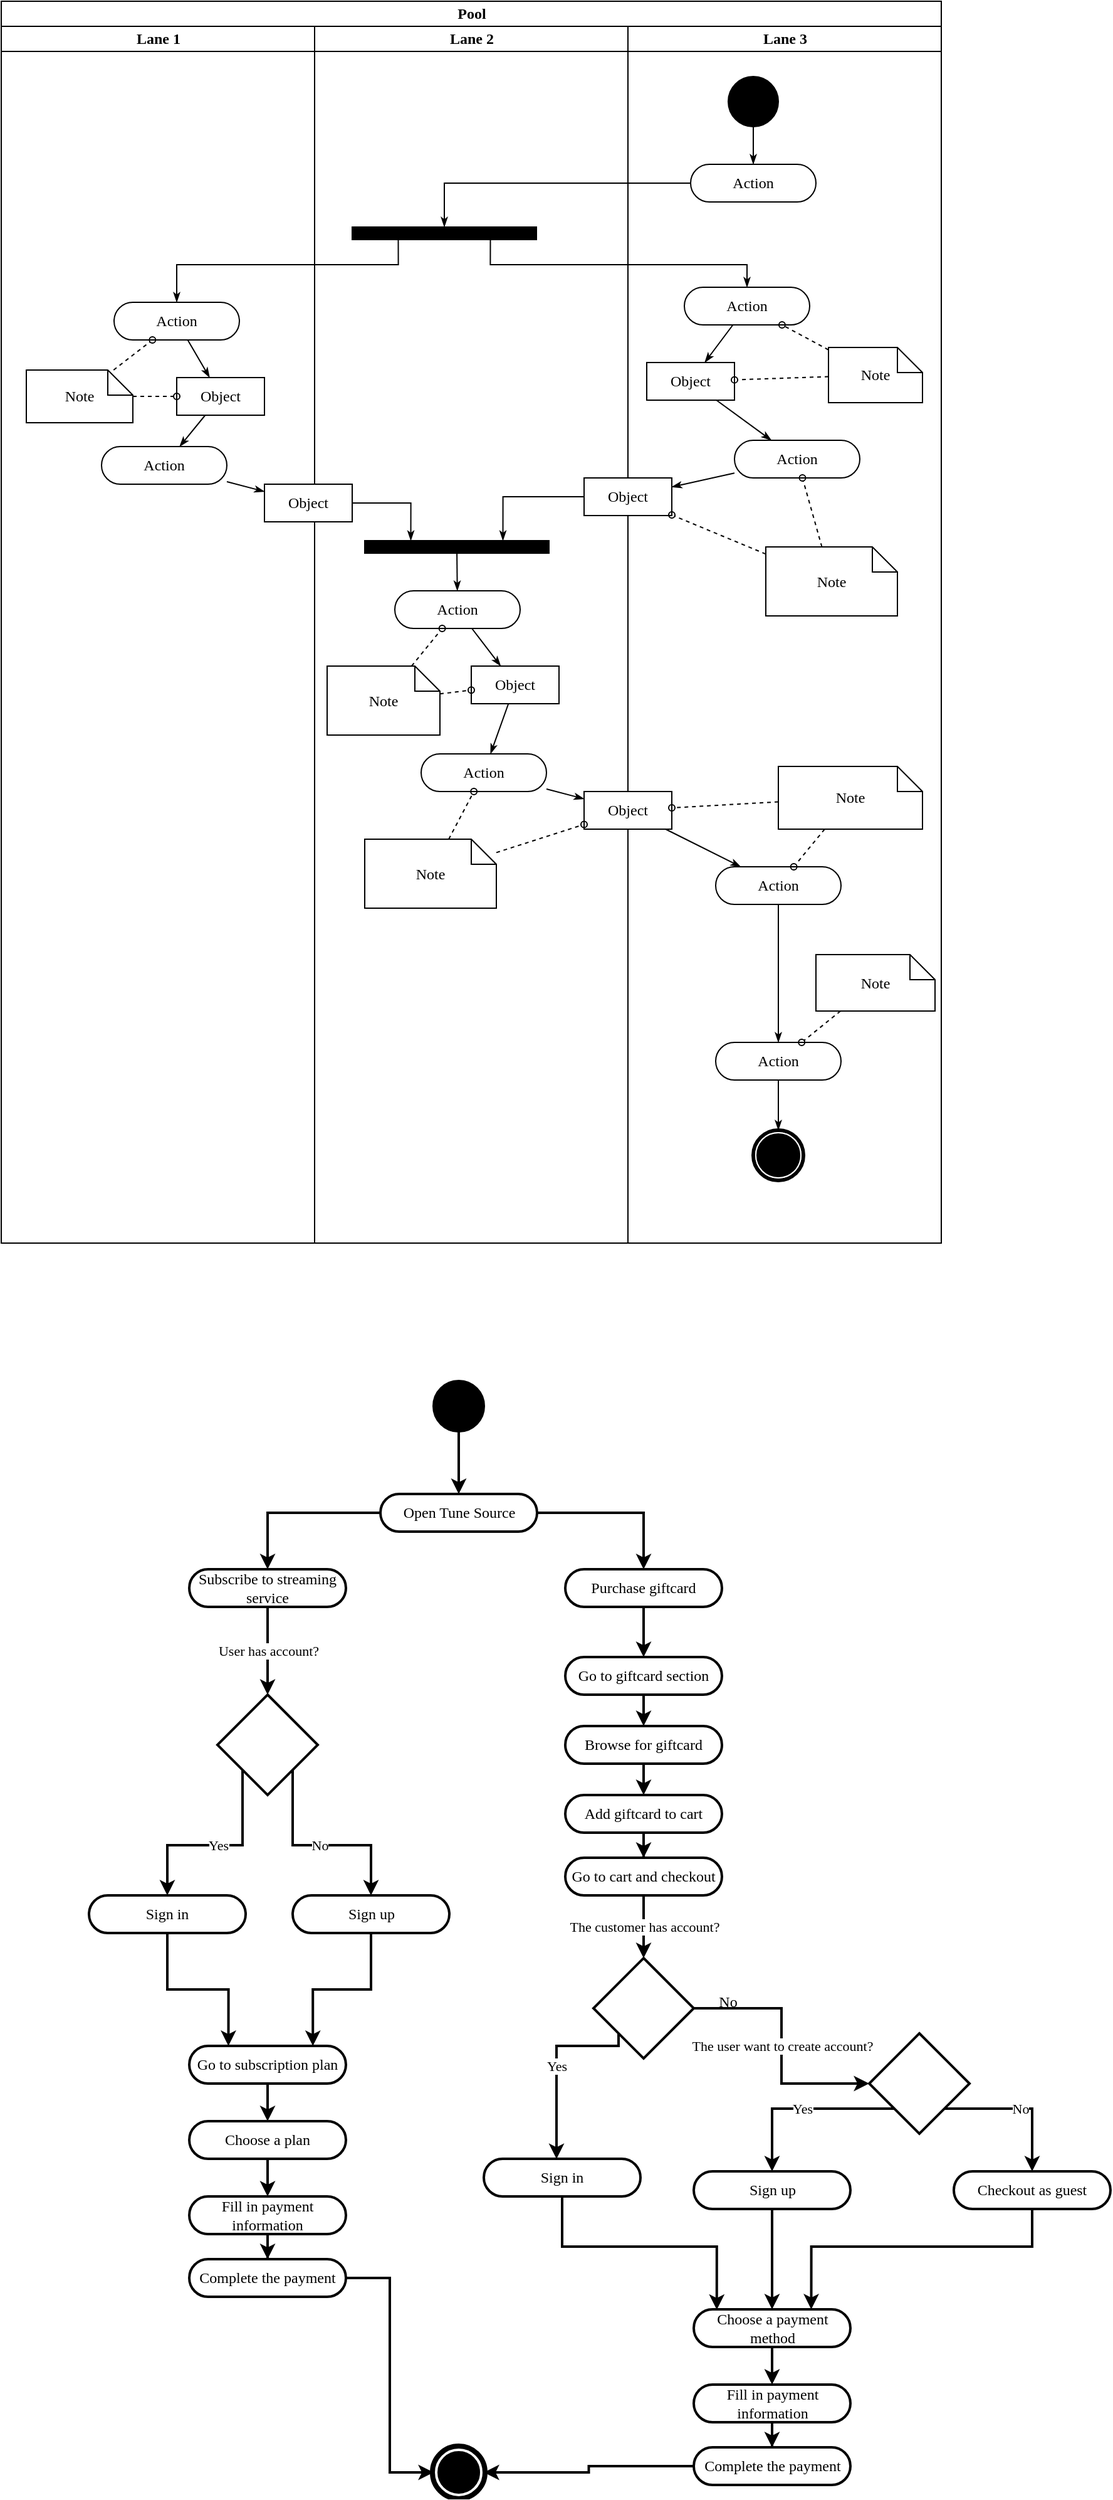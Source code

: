 <mxfile version="20.0.3" type="github">
  <diagram name="Page-1" id="0783ab3e-0a74-02c8-0abd-f7b4e66b4bec">
    <mxGraphModel dx="898" dy="644" grid="1" gridSize="10" guides="1" tooltips="1" connect="1" arrows="1" fold="1" page="1" pageScale="1" pageWidth="850" pageHeight="1100" background="none" math="0" shadow="0">
      <root>
        <mxCell id="0" />
        <mxCell id="1" parent="0" />
        <mxCell id="1c1d494c118603dd-1" value="Pool" style="swimlane;html=1;childLayout=stackLayout;startSize=20;rounded=0;shadow=0;comic=0;labelBackgroundColor=none;strokeWidth=1;fontFamily=Inria Sans;fontSize=12;align=center;fontSource=https%3A%2F%2Ffonts.googleapis.com%2Fcss%3Ffamily%3DInria%2BSans;" parent="1" vertex="1">
          <mxGeometry x="40" y="20" width="750" height="990" as="geometry" />
        </mxCell>
        <mxCell id="1c1d494c118603dd-2" value="Lane 1" style="swimlane;html=1;startSize=20;fontFamily=Inria Sans;fontSource=https%3A%2F%2Ffonts.googleapis.com%2Fcss%3Ffamily%3DInria%2BSans;" parent="1c1d494c118603dd-1" vertex="1">
          <mxGeometry y="20" width="250" height="970" as="geometry" />
        </mxCell>
        <mxCell id="1c1d494c118603dd-34" style="edgeStyle=none;rounded=0;html=1;labelBackgroundColor=none;startArrow=none;startFill=0;startSize=5;endArrow=classicThin;endFill=1;endSize=5;jettySize=auto;orthogonalLoop=1;strokeWidth=1;fontFamily=Inria Sans;fontSize=12;fontSource=https%3A%2F%2Ffonts.googleapis.com%2Fcss%3Ffamily%3DInria%2BSans;" parent="1c1d494c118603dd-2" source="1c1d494c118603dd-6" target="1c1d494c118603dd-10" edge="1">
          <mxGeometry relative="1" as="geometry" />
        </mxCell>
        <mxCell id="1c1d494c118603dd-6" value="Action" style="rounded=1;whiteSpace=wrap;html=1;shadow=0;comic=0;labelBackgroundColor=none;strokeWidth=1;fontFamily=Inria Sans;fontSize=12;align=center;arcSize=50;fontSource=https%3A%2F%2Ffonts.googleapis.com%2Fcss%3Ffamily%3DInria%2BSans;" parent="1c1d494c118603dd-2" vertex="1">
          <mxGeometry x="90" y="220" width="100" height="30" as="geometry" />
        </mxCell>
        <mxCell id="1c1d494c118603dd-7" value="Action" style="rounded=1;whiteSpace=wrap;html=1;shadow=0;comic=0;labelBackgroundColor=none;strokeWidth=1;fontFamily=Inria Sans;fontSize=12;align=center;arcSize=50;fontSource=https%3A%2F%2Ffonts.googleapis.com%2Fcss%3Ffamily%3DInria%2BSans;" parent="1c1d494c118603dd-2" vertex="1">
          <mxGeometry x="80" y="335" width="100" height="30" as="geometry" />
        </mxCell>
        <mxCell id="1c1d494c118603dd-35" style="edgeStyle=none;rounded=0;html=1;labelBackgroundColor=none;startArrow=none;startFill=0;startSize=5;endArrow=classicThin;endFill=1;endSize=5;jettySize=auto;orthogonalLoop=1;strokeWidth=1;fontFamily=Inria Sans;fontSize=12;fontSource=https%3A%2F%2Ffonts.googleapis.com%2Fcss%3Ffamily%3DInria%2BSans;" parent="1c1d494c118603dd-2" source="1c1d494c118603dd-10" target="1c1d494c118603dd-7" edge="1">
          <mxGeometry relative="1" as="geometry" />
        </mxCell>
        <mxCell id="1c1d494c118603dd-10" value="Object" style="rounded=0;whiteSpace=wrap;html=1;shadow=0;comic=0;labelBackgroundColor=none;strokeWidth=1;fontFamily=Inria Sans;fontSize=12;align=center;arcSize=50;fontSource=https%3A%2F%2Ffonts.googleapis.com%2Fcss%3Ffamily%3DInria%2BSans;" parent="1c1d494c118603dd-2" vertex="1">
          <mxGeometry x="140" y="280" width="70" height="30" as="geometry" />
        </mxCell>
        <mxCell id="1c1d494c118603dd-46" style="edgeStyle=none;rounded=0;html=1;labelBackgroundColor=none;startArrow=none;startFill=0;startSize=5;endArrow=oval;endFill=0;endSize=5;jettySize=auto;orthogonalLoop=1;strokeWidth=1;fontFamily=Inria Sans;fontSize=12;dashed=1;fontSource=https%3A%2F%2Ffonts.googleapis.com%2Fcss%3Ffamily%3DInria%2BSans;" parent="1c1d494c118603dd-2" source="1c1d494c118603dd-21" target="1c1d494c118603dd-6" edge="1">
          <mxGeometry relative="1" as="geometry" />
        </mxCell>
        <mxCell id="1c1d494c118603dd-47" style="edgeStyle=none;rounded=0;html=1;dashed=1;labelBackgroundColor=none;startArrow=none;startFill=0;startSize=5;endArrow=oval;endFill=0;endSize=5;jettySize=auto;orthogonalLoop=1;strokeWidth=1;fontFamily=Inria Sans;fontSize=12;fontSource=https%3A%2F%2Ffonts.googleapis.com%2Fcss%3Ffamily%3DInria%2BSans;" parent="1c1d494c118603dd-2" source="1c1d494c118603dd-21" target="1c1d494c118603dd-10" edge="1">
          <mxGeometry relative="1" as="geometry" />
        </mxCell>
        <mxCell id="1c1d494c118603dd-21" value="Note" style="shape=note;whiteSpace=wrap;html=1;rounded=0;shadow=0;comic=0;labelBackgroundColor=none;strokeWidth=1;fontFamily=Inria Sans;fontSize=12;align=center;size=20;fontSource=https%3A%2F%2Ffonts.googleapis.com%2Fcss%3Ffamily%3DInria%2BSans;" parent="1c1d494c118603dd-2" vertex="1">
          <mxGeometry x="20" y="274" width="85" height="42" as="geometry" />
        </mxCell>
        <mxCell id="1c1d494c118603dd-3" value="Lane 2" style="swimlane;html=1;startSize=20;fontFamily=Inria Sans;fontSource=https%3A%2F%2Ffonts.googleapis.com%2Fcss%3Ffamily%3DInria%2BSans;" parent="1c1d494c118603dd-1" vertex="1">
          <mxGeometry x="250" y="20" width="250" height="970" as="geometry" />
        </mxCell>
        <mxCell id="60571a20871a0731-3" value="" style="whiteSpace=wrap;html=1;rounded=0;shadow=0;comic=0;labelBackgroundColor=none;strokeWidth=1;fillColor=#000000;fontFamily=Inria Sans;fontSize=12;align=center;rotation=0;fontSource=https%3A%2F%2Ffonts.googleapis.com%2Fcss%3Ffamily%3DInria%2BSans;" parent="1c1d494c118603dd-3" vertex="1">
          <mxGeometry x="30" y="160" width="147" height="10" as="geometry" />
        </mxCell>
        <mxCell id="1c1d494c118603dd-40" style="edgeStyle=none;rounded=0;html=1;labelBackgroundColor=none;startArrow=none;startFill=0;startSize=5;endArrow=classicThin;endFill=1;endSize=5;jettySize=auto;orthogonalLoop=1;strokeWidth=1;fontFamily=Inria Sans;fontSize=12;fontSource=https%3A%2F%2Ffonts.googleapis.com%2Fcss%3Ffamily%3DInria%2BSans;" parent="1c1d494c118603dd-3" source="1c1d494c118603dd-11" target="1c1d494c118603dd-15" edge="1">
          <mxGeometry relative="1" as="geometry" />
        </mxCell>
        <mxCell id="1c1d494c118603dd-11" value="Action" style="rounded=1;whiteSpace=wrap;html=1;shadow=0;comic=0;labelBackgroundColor=none;strokeWidth=1;fontFamily=Inria Sans;fontSize=12;align=center;arcSize=50;fontSource=https%3A%2F%2Ffonts.googleapis.com%2Fcss%3Ffamily%3DInria%2BSans;" parent="1c1d494c118603dd-3" vertex="1">
          <mxGeometry x="64" y="450" width="100" height="30" as="geometry" />
        </mxCell>
        <mxCell id="1c1d494c118603dd-39" style="edgeStyle=none;rounded=0;html=1;labelBackgroundColor=none;startArrow=none;startFill=0;startSize=5;endArrow=classicThin;endFill=1;endSize=5;jettySize=auto;orthogonalLoop=1;strokeWidth=1;fontFamily=Inria Sans;fontSize=12;fontSource=https%3A%2F%2Ffonts.googleapis.com%2Fcss%3Ffamily%3DInria%2BSans;" parent="1c1d494c118603dd-3" source="1c1d494c118603dd-12" target="1c1d494c118603dd-11" edge="1">
          <mxGeometry relative="1" as="geometry" />
        </mxCell>
        <mxCell id="1c1d494c118603dd-12" value="" style="whiteSpace=wrap;html=1;rounded=0;shadow=0;comic=0;labelBackgroundColor=none;strokeWidth=1;fillColor=#000000;fontFamily=Inria Sans;fontSize=12;align=center;rotation=0;fontSource=https%3A%2F%2Ffonts.googleapis.com%2Fcss%3Ffamily%3DInria%2BSans;" parent="1c1d494c118603dd-3" vertex="1">
          <mxGeometry x="40" y="410" width="147" height="10" as="geometry" />
        </mxCell>
        <mxCell id="1c1d494c118603dd-32" style="edgeStyle=orthogonalEdgeStyle;rounded=0;html=1;entryX=0.25;entryY=0;labelBackgroundColor=none;startArrow=none;startFill=0;startSize=5;endArrow=classicThin;endFill=1;endSize=5;jettySize=auto;orthogonalLoop=1;strokeWidth=1;fontFamily=Inria Sans;fontSize=12;fontSource=https%3A%2F%2Ffonts.googleapis.com%2Fcss%3Ffamily%3DInria%2BSans;" parent="1c1d494c118603dd-3" source="1c1d494c118603dd-14" target="1c1d494c118603dd-12" edge="1">
          <mxGeometry relative="1" as="geometry" />
        </mxCell>
        <mxCell id="1c1d494c118603dd-14" value="Object" style="rounded=0;whiteSpace=wrap;html=1;shadow=0;comic=0;labelBackgroundColor=none;strokeWidth=1;fontFamily=Inria Sans;fontSize=12;align=center;arcSize=50;fontSource=https%3A%2F%2Ffonts.googleapis.com%2Fcss%3Ffamily%3DInria%2BSans;" parent="1c1d494c118603dd-3" vertex="1">
          <mxGeometry x="-40" y="365" width="70" height="30" as="geometry" />
        </mxCell>
        <mxCell id="1c1d494c118603dd-41" style="edgeStyle=none;rounded=0;html=1;labelBackgroundColor=none;startArrow=none;startFill=0;startSize=5;endArrow=classicThin;endFill=1;endSize=5;jettySize=auto;orthogonalLoop=1;strokeWidth=1;fontFamily=Inria Sans;fontSize=12;fontSource=https%3A%2F%2Ffonts.googleapis.com%2Fcss%3Ffamily%3DInria%2BSans;" parent="1c1d494c118603dd-3" source="1c1d494c118603dd-15" target="1c1d494c118603dd-16" edge="1">
          <mxGeometry relative="1" as="geometry" />
        </mxCell>
        <mxCell id="1c1d494c118603dd-15" value="Object" style="rounded=0;whiteSpace=wrap;html=1;shadow=0;comic=0;labelBackgroundColor=none;strokeWidth=1;fontFamily=Inria Sans;fontSize=12;align=center;arcSize=50;fontSource=https%3A%2F%2Ffonts.googleapis.com%2Fcss%3Ffamily%3DInria%2BSans;" parent="1c1d494c118603dd-3" vertex="1">
          <mxGeometry x="125" y="510" width="70" height="30" as="geometry" />
        </mxCell>
        <mxCell id="1c1d494c118603dd-16" value="Action" style="rounded=1;whiteSpace=wrap;html=1;shadow=0;comic=0;labelBackgroundColor=none;strokeWidth=1;fontFamily=Inria Sans;fontSize=12;align=center;arcSize=50;fontSource=https%3A%2F%2Ffonts.googleapis.com%2Fcss%3Ffamily%3DInria%2BSans;" parent="1c1d494c118603dd-3" vertex="1">
          <mxGeometry x="85" y="580" width="100" height="30" as="geometry" />
        </mxCell>
        <mxCell id="1c1d494c118603dd-52" style="edgeStyle=none;rounded=0;html=1;dashed=1;labelBackgroundColor=none;startArrow=none;startFill=0;startSize=5;endArrow=oval;endFill=0;endSize=5;jettySize=auto;orthogonalLoop=1;strokeWidth=1;fontFamily=Inria Sans;fontSize=12;fontSource=https%3A%2F%2Ffonts.googleapis.com%2Fcss%3Ffamily%3DInria%2BSans;" parent="1c1d494c118603dd-3" source="1c1d494c118603dd-23" target="1c1d494c118603dd-11" edge="1">
          <mxGeometry relative="1" as="geometry" />
        </mxCell>
        <mxCell id="1c1d494c118603dd-53" style="edgeStyle=none;rounded=0;html=1;dashed=1;labelBackgroundColor=none;startArrow=none;startFill=0;startSize=5;endArrow=oval;endFill=0;endSize=5;jettySize=auto;orthogonalLoop=1;strokeWidth=1;fontFamily=Inria Sans;fontSize=12;fontSource=https%3A%2F%2Ffonts.googleapis.com%2Fcss%3Ffamily%3DInria%2BSans;" parent="1c1d494c118603dd-3" source="1c1d494c118603dd-23" target="1c1d494c118603dd-15" edge="1">
          <mxGeometry relative="1" as="geometry" />
        </mxCell>
        <mxCell id="1c1d494c118603dd-23" value="Note" style="shape=note;whiteSpace=wrap;html=1;rounded=0;shadow=0;comic=0;labelBackgroundColor=none;strokeWidth=1;fontFamily=Inria Sans;fontSize=12;align=center;size=20;fontSource=https%3A%2F%2Ffonts.googleapis.com%2Fcss%3Ffamily%3DInria%2BSans;" parent="1c1d494c118603dd-3" vertex="1">
          <mxGeometry x="10" y="510" width="90" height="55" as="geometry" />
        </mxCell>
        <mxCell id="1c1d494c118603dd-54" style="edgeStyle=none;rounded=0;html=1;dashed=1;labelBackgroundColor=none;startArrow=none;startFill=0;startSize=5;endArrow=oval;endFill=0;endSize=5;jettySize=auto;orthogonalLoop=1;strokeWidth=1;fontFamily=Inria Sans;fontSize=12;fontSource=https%3A%2F%2Ffonts.googleapis.com%2Fcss%3Ffamily%3DInria%2BSans;" parent="1c1d494c118603dd-3" source="1c1d494c118603dd-24" target="1c1d494c118603dd-16" edge="1">
          <mxGeometry relative="1" as="geometry" />
        </mxCell>
        <mxCell id="1c1d494c118603dd-24" value="Note" style="shape=note;whiteSpace=wrap;html=1;rounded=0;shadow=0;comic=0;labelBackgroundColor=none;strokeWidth=1;fontFamily=Inria Sans;fontSize=12;align=center;size=20;fontSource=https%3A%2F%2Ffonts.googleapis.com%2Fcss%3Ffamily%3DInria%2BSans;" parent="1c1d494c118603dd-3" vertex="1">
          <mxGeometry x="40" y="648" width="105" height="55" as="geometry" />
        </mxCell>
        <mxCell id="1c1d494c118603dd-4" value="Lane 3" style="swimlane;html=1;startSize=20;fontFamily=Inria Sans;fontSource=https%3A%2F%2Ffonts.googleapis.com%2Fcss%3Ffamily%3DInria%2BSans;" parent="1c1d494c118603dd-1" vertex="1">
          <mxGeometry x="500" y="20" width="250" height="970" as="geometry" />
        </mxCell>
        <mxCell id="1c1d494c118603dd-27" style="edgeStyle=orthogonalEdgeStyle;rounded=0;html=1;labelBackgroundColor=none;startArrow=none;startFill=0;startSize=5;endArrow=classicThin;endFill=1;endSize=5;jettySize=auto;orthogonalLoop=1;strokeWidth=1;fontFamily=Inria Sans;fontSize=12;fontSource=https%3A%2F%2Ffonts.googleapis.com%2Fcss%3Ffamily%3DInria%2BSans;" parent="1c1d494c118603dd-4" source="60571a20871a0731-4" target="60571a20871a0731-8" edge="1">
          <mxGeometry relative="1" as="geometry" />
        </mxCell>
        <mxCell id="60571a20871a0731-4" value="" style="ellipse;whiteSpace=wrap;html=1;rounded=0;shadow=0;comic=0;labelBackgroundColor=none;strokeWidth=1;fillColor=#000000;fontFamily=Inria Sans;fontSize=12;align=center;fontSource=https%3A%2F%2Ffonts.googleapis.com%2Fcss%3Ffamily%3DInria%2BSans;" parent="1c1d494c118603dd-4" vertex="1">
          <mxGeometry x="80" y="40" width="40" height="40" as="geometry" />
        </mxCell>
        <mxCell id="60571a20871a0731-8" value="Action" style="rounded=1;whiteSpace=wrap;html=1;shadow=0;comic=0;labelBackgroundColor=none;strokeWidth=1;fontFamily=Inria Sans;fontSize=12;align=center;arcSize=50;fontSource=https%3A%2F%2Ffonts.googleapis.com%2Fcss%3Ffamily%3DInria%2BSans;" parent="1c1d494c118603dd-4" vertex="1">
          <mxGeometry x="50" y="110" width="100" height="30" as="geometry" />
        </mxCell>
        <mxCell id="1c1d494c118603dd-33" style="rounded=0;html=1;labelBackgroundColor=none;startArrow=none;startFill=0;startSize=5;endArrow=classicThin;endFill=1;endSize=5;jettySize=auto;orthogonalLoop=1;strokeWidth=1;fontFamily=Inria Sans;fontSize=12;fontSource=https%3A%2F%2Ffonts.googleapis.com%2Fcss%3Ffamily%3DInria%2BSans;" parent="1c1d494c118603dd-4" source="1c1d494c118603dd-5" target="1c1d494c118603dd-9" edge="1">
          <mxGeometry relative="1" as="geometry" />
        </mxCell>
        <mxCell id="1c1d494c118603dd-5" value="Action" style="rounded=1;whiteSpace=wrap;html=1;shadow=0;comic=0;labelBackgroundColor=none;strokeWidth=1;fontFamily=Inria Sans;fontSize=12;align=center;arcSize=50;fontSource=https%3A%2F%2Ffonts.googleapis.com%2Fcss%3Ffamily%3DInria%2BSans;" parent="1c1d494c118603dd-4" vertex="1">
          <mxGeometry x="45" y="208" width="100" height="30" as="geometry" />
        </mxCell>
        <mxCell id="1c1d494c118603dd-38" style="edgeStyle=none;rounded=0;html=1;labelBackgroundColor=none;startArrow=none;startFill=0;startSize=5;endArrow=classicThin;endFill=1;endSize=5;jettySize=auto;orthogonalLoop=1;strokeWidth=1;fontFamily=Inria Sans;fontSize=12;fontSource=https%3A%2F%2Ffonts.googleapis.com%2Fcss%3Ffamily%3DInria%2BSans;" parent="1c1d494c118603dd-4" source="1c1d494c118603dd-8" target="1c1d494c118603dd-13" edge="1">
          <mxGeometry relative="1" as="geometry" />
        </mxCell>
        <mxCell id="1c1d494c118603dd-8" value="Action" style="rounded=1;whiteSpace=wrap;html=1;shadow=0;comic=0;labelBackgroundColor=none;strokeWidth=1;fontFamily=Inria Sans;fontSize=12;align=center;arcSize=50;fontSource=https%3A%2F%2Ffonts.googleapis.com%2Fcss%3Ffamily%3DInria%2BSans;" parent="1c1d494c118603dd-4" vertex="1">
          <mxGeometry x="85" y="330" width="100" height="30" as="geometry" />
        </mxCell>
        <mxCell id="1c1d494c118603dd-37" style="edgeStyle=none;rounded=0;html=1;labelBackgroundColor=none;startArrow=none;startFill=0;startSize=5;endArrow=classicThin;endFill=1;endSize=5;jettySize=auto;orthogonalLoop=1;strokeWidth=1;fontFamily=Inria Sans;fontSize=12;fontSource=https%3A%2F%2Ffonts.googleapis.com%2Fcss%3Ffamily%3DInria%2BSans;" parent="1c1d494c118603dd-4" source="1c1d494c118603dd-9" target="1c1d494c118603dd-8" edge="1">
          <mxGeometry relative="1" as="geometry" />
        </mxCell>
        <mxCell id="1c1d494c118603dd-9" value="Object" style="rounded=0;whiteSpace=wrap;html=1;shadow=0;comic=0;labelBackgroundColor=none;strokeWidth=1;fontFamily=Inria Sans;fontSize=12;align=center;arcSize=50;fontSource=https%3A%2F%2Ffonts.googleapis.com%2Fcss%3Ffamily%3DInria%2BSans;" parent="1c1d494c118603dd-4" vertex="1">
          <mxGeometry x="15" y="268" width="70" height="30" as="geometry" />
        </mxCell>
        <mxCell id="1c1d494c118603dd-13" value="Object" style="rounded=0;whiteSpace=wrap;html=1;shadow=0;comic=0;labelBackgroundColor=none;strokeWidth=1;fontFamily=Inria Sans;fontSize=12;align=center;arcSize=50;fontSource=https%3A%2F%2Ffonts.googleapis.com%2Fcss%3Ffamily%3DInria%2BSans;" parent="1c1d494c118603dd-4" vertex="1">
          <mxGeometry x="-35" y="360" width="70" height="30" as="geometry" />
        </mxCell>
        <mxCell id="1c1d494c118603dd-43" style="edgeStyle=none;rounded=0;html=1;labelBackgroundColor=none;startArrow=none;startFill=0;startSize=5;endArrow=classicThin;endFill=1;endSize=5;jettySize=auto;orthogonalLoop=1;strokeWidth=1;fontFamily=Inria Sans;fontSize=12;fontSource=https%3A%2F%2Ffonts.googleapis.com%2Fcss%3Ffamily%3DInria%2BSans;" parent="1c1d494c118603dd-4" source="1c1d494c118603dd-17" target="1c1d494c118603dd-18" edge="1">
          <mxGeometry relative="1" as="geometry" />
        </mxCell>
        <mxCell id="1c1d494c118603dd-17" value="Object" style="rounded=0;whiteSpace=wrap;html=1;shadow=0;comic=0;labelBackgroundColor=none;strokeWidth=1;fontFamily=Inria Sans;fontSize=12;align=center;arcSize=50;fontSource=https%3A%2F%2Ffonts.googleapis.com%2Fcss%3Ffamily%3DInria%2BSans;" parent="1c1d494c118603dd-4" vertex="1">
          <mxGeometry x="-35" y="610" width="70" height="30" as="geometry" />
        </mxCell>
        <mxCell id="1c1d494c118603dd-44" style="edgeStyle=none;rounded=0;html=1;labelBackgroundColor=none;startArrow=none;startFill=0;startSize=5;endArrow=classicThin;endFill=1;endSize=5;jettySize=auto;orthogonalLoop=1;strokeWidth=1;fontFamily=Inria Sans;fontSize=12;fontSource=https%3A%2F%2Ffonts.googleapis.com%2Fcss%3Ffamily%3DInria%2BSans;" parent="1c1d494c118603dd-4" source="1c1d494c118603dd-18" target="1c1d494c118603dd-19" edge="1">
          <mxGeometry relative="1" as="geometry" />
        </mxCell>
        <mxCell id="1c1d494c118603dd-18" value="Action" style="rounded=1;whiteSpace=wrap;html=1;shadow=0;comic=0;labelBackgroundColor=none;strokeWidth=1;fontFamily=Inria Sans;fontSize=12;align=center;arcSize=50;fontSource=https%3A%2F%2Ffonts.googleapis.com%2Fcss%3Ffamily%3DInria%2BSans;" parent="1c1d494c118603dd-4" vertex="1">
          <mxGeometry x="70" y="670" width="100" height="30" as="geometry" />
        </mxCell>
        <mxCell id="1c1d494c118603dd-45" style="edgeStyle=none;rounded=0;html=1;labelBackgroundColor=none;startArrow=none;startFill=0;startSize=5;endArrow=classicThin;endFill=1;endSize=5;jettySize=auto;orthogonalLoop=1;strokeWidth=1;fontFamily=Inria Sans;fontSize=12;fontSource=https%3A%2F%2Ffonts.googleapis.com%2Fcss%3Ffamily%3DInria%2BSans;" parent="1c1d494c118603dd-4" source="1c1d494c118603dd-19" target="60571a20871a0731-5" edge="1">
          <mxGeometry relative="1" as="geometry" />
        </mxCell>
        <mxCell id="1c1d494c118603dd-19" value="Action" style="rounded=1;whiteSpace=wrap;html=1;shadow=0;comic=0;labelBackgroundColor=none;strokeWidth=1;fontFamily=Inria Sans;fontSize=12;align=center;arcSize=50;fontSource=https%3A%2F%2Ffonts.googleapis.com%2Fcss%3Ffamily%3DInria%2BSans;" parent="1c1d494c118603dd-4" vertex="1">
          <mxGeometry x="70" y="810" width="100" height="30" as="geometry" />
        </mxCell>
        <mxCell id="60571a20871a0731-5" value="" style="shape=mxgraph.bpmn.shape;html=1;verticalLabelPosition=bottom;labelBackgroundColor=#ffffff;verticalAlign=top;perimeter=ellipsePerimeter;outline=end;symbol=terminate;rounded=0;shadow=0;comic=0;strokeWidth=1;fontFamily=Inria Sans;fontSize=12;align=center;fontSource=https%3A%2F%2Ffonts.googleapis.com%2Fcss%3Ffamily%3DInria%2BSans;" parent="1c1d494c118603dd-4" vertex="1">
          <mxGeometry x="100" y="880" width="40" height="40" as="geometry" />
        </mxCell>
        <mxCell id="1c1d494c118603dd-48" style="edgeStyle=none;rounded=0;html=1;dashed=1;labelBackgroundColor=none;startArrow=none;startFill=0;startSize=5;endArrow=oval;endFill=0;endSize=5;jettySize=auto;orthogonalLoop=1;strokeWidth=1;fontFamily=Inria Sans;fontSize=12;fontSource=https%3A%2F%2Ffonts.googleapis.com%2Fcss%3Ffamily%3DInria%2BSans;" parent="1c1d494c118603dd-4" source="1c1d494c118603dd-20" target="1c1d494c118603dd-5" edge="1">
          <mxGeometry relative="1" as="geometry" />
        </mxCell>
        <mxCell id="1c1d494c118603dd-49" style="edgeStyle=none;rounded=0;html=1;dashed=1;labelBackgroundColor=none;startArrow=none;startFill=0;startSize=5;endArrow=oval;endFill=0;endSize=5;jettySize=auto;orthogonalLoop=1;strokeWidth=1;fontFamily=Inria Sans;fontSize=12;fontSource=https%3A%2F%2Ffonts.googleapis.com%2Fcss%3Ffamily%3DInria%2BSans;" parent="1c1d494c118603dd-4" source="1c1d494c118603dd-20" target="1c1d494c118603dd-9" edge="1">
          <mxGeometry relative="1" as="geometry" />
        </mxCell>
        <mxCell id="1c1d494c118603dd-20" value="Note" style="shape=note;whiteSpace=wrap;html=1;rounded=0;shadow=0;comic=0;labelBackgroundColor=none;strokeWidth=1;fontFamily=Inria Sans;fontSize=12;align=center;size=20;fontSource=https%3A%2F%2Ffonts.googleapis.com%2Fcss%3Ffamily%3DInria%2BSans;" parent="1c1d494c118603dd-4" vertex="1">
          <mxGeometry x="160" y="256" width="75" height="44" as="geometry" />
        </mxCell>
        <mxCell id="1c1d494c118603dd-50" style="edgeStyle=none;rounded=0;html=1;dashed=1;labelBackgroundColor=none;startArrow=none;startFill=0;startSize=5;endArrow=oval;endFill=0;endSize=5;jettySize=auto;orthogonalLoop=1;strokeWidth=1;fontFamily=Inria Sans;fontSize=12;fontSource=https%3A%2F%2Ffonts.googleapis.com%2Fcss%3Ffamily%3DInria%2BSans;" parent="1c1d494c118603dd-4" source="1c1d494c118603dd-22" target="1c1d494c118603dd-8" edge="1">
          <mxGeometry relative="1" as="geometry" />
        </mxCell>
        <mxCell id="1c1d494c118603dd-51" style="edgeStyle=none;rounded=0;html=1;dashed=1;labelBackgroundColor=none;startArrow=none;startFill=0;startSize=5;endArrow=oval;endFill=0;endSize=5;jettySize=auto;orthogonalLoop=1;strokeWidth=1;fontFamily=Inria Sans;fontSize=12;fontSource=https%3A%2F%2Ffonts.googleapis.com%2Fcss%3Ffamily%3DInria%2BSans;" parent="1c1d494c118603dd-4" source="1c1d494c118603dd-22" target="1c1d494c118603dd-13" edge="1">
          <mxGeometry relative="1" as="geometry" />
        </mxCell>
        <mxCell id="1c1d494c118603dd-22" value="Note" style="shape=note;whiteSpace=wrap;html=1;rounded=0;shadow=0;comic=0;labelBackgroundColor=none;strokeWidth=1;fontFamily=Inria Sans;fontSize=12;align=center;size=20;fontSource=https%3A%2F%2Ffonts.googleapis.com%2Fcss%3Ffamily%3DInria%2BSans;" parent="1c1d494c118603dd-4" vertex="1">
          <mxGeometry x="110" y="415" width="105" height="55" as="geometry" />
        </mxCell>
        <mxCell id="1c1d494c118603dd-56" style="edgeStyle=none;rounded=0;html=1;dashed=1;labelBackgroundColor=none;startArrow=none;startFill=0;startSize=5;endArrow=oval;endFill=0;endSize=5;jettySize=auto;orthogonalLoop=1;strokeWidth=1;fontFamily=Inria Sans;fontSize=12;fontSource=https%3A%2F%2Ffonts.googleapis.com%2Fcss%3Ffamily%3DInria%2BSans;" parent="1c1d494c118603dd-4" source="1c1d494c118603dd-25" target="1c1d494c118603dd-18" edge="1">
          <mxGeometry relative="1" as="geometry" />
        </mxCell>
        <mxCell id="1c1d494c118603dd-57" style="edgeStyle=none;rounded=0;html=1;dashed=1;labelBackgroundColor=none;startArrow=none;startFill=0;startSize=5;endArrow=oval;endFill=0;endSize=5;jettySize=auto;orthogonalLoop=1;strokeWidth=1;fontFamily=Inria Sans;fontSize=12;fontSource=https%3A%2F%2Ffonts.googleapis.com%2Fcss%3Ffamily%3DInria%2BSans;" parent="1c1d494c118603dd-4" source="1c1d494c118603dd-25" target="1c1d494c118603dd-17" edge="1">
          <mxGeometry relative="1" as="geometry" />
        </mxCell>
        <mxCell id="1c1d494c118603dd-25" value="Note" style="shape=note;whiteSpace=wrap;html=1;rounded=0;shadow=0;comic=0;labelBackgroundColor=none;strokeWidth=1;fontFamily=Inria Sans;fontSize=12;align=center;size=20;fontSource=https%3A%2F%2Ffonts.googleapis.com%2Fcss%3Ffamily%3DInria%2BSans;" parent="1c1d494c118603dd-4" vertex="1">
          <mxGeometry x="120" y="590" width="115" height="50" as="geometry" />
        </mxCell>
        <mxCell id="1c1d494c118603dd-58" style="edgeStyle=none;rounded=0;html=1;dashed=1;labelBackgroundColor=none;startArrow=none;startFill=0;startSize=5;endArrow=oval;endFill=0;endSize=5;jettySize=auto;orthogonalLoop=1;strokeWidth=1;fontFamily=Inria Sans;fontSize=12;fontSource=https%3A%2F%2Ffonts.googleapis.com%2Fcss%3Ffamily%3DInria%2BSans;" parent="1c1d494c118603dd-4" source="1c1d494c118603dd-26" target="1c1d494c118603dd-19" edge="1">
          <mxGeometry relative="1" as="geometry" />
        </mxCell>
        <mxCell id="1c1d494c118603dd-26" value="Note" style="shape=note;whiteSpace=wrap;html=1;rounded=0;shadow=0;comic=0;labelBackgroundColor=none;strokeWidth=1;fontFamily=Inria Sans;fontSize=12;align=center;size=20;fontSource=https%3A%2F%2Ffonts.googleapis.com%2Fcss%3Ffamily%3DInria%2BSans;" parent="1c1d494c118603dd-4" vertex="1">
          <mxGeometry x="150" y="740" width="95" height="45" as="geometry" />
        </mxCell>
        <mxCell id="1c1d494c118603dd-28" style="edgeStyle=orthogonalEdgeStyle;rounded=0;html=1;entryX=0.5;entryY=0;labelBackgroundColor=none;startArrow=none;startFill=0;startSize=5;endArrow=classicThin;endFill=1;endSize=5;jettySize=auto;orthogonalLoop=1;strokeWidth=1;fontFamily=Inria Sans;fontSize=12;fontSource=https%3A%2F%2Ffonts.googleapis.com%2Fcss%3Ffamily%3DInria%2BSans;" parent="1c1d494c118603dd-1" source="60571a20871a0731-8" target="60571a20871a0731-3" edge="1">
          <mxGeometry relative="1" as="geometry">
            <Array as="points">
              <mxPoint x="354" y="145" />
            </Array>
          </mxGeometry>
        </mxCell>
        <mxCell id="1c1d494c118603dd-29" style="edgeStyle=orthogonalEdgeStyle;rounded=0;html=1;exitX=0.75;exitY=1;labelBackgroundColor=none;startArrow=none;startFill=0;startSize=5;endArrow=classicThin;endFill=1;endSize=5;jettySize=auto;orthogonalLoop=1;strokeWidth=1;fontFamily=Inria Sans;fontSize=12;fontSource=https%3A%2F%2Ffonts.googleapis.com%2Fcss%3Ffamily%3DInria%2BSans;" parent="1c1d494c118603dd-1" source="60571a20871a0731-3" target="1c1d494c118603dd-5" edge="1">
          <mxGeometry relative="1" as="geometry">
            <Array as="points">
              <mxPoint x="390" y="210" />
              <mxPoint x="595" y="210" />
            </Array>
          </mxGeometry>
        </mxCell>
        <mxCell id="1c1d494c118603dd-30" style="edgeStyle=orthogonalEdgeStyle;rounded=0;html=1;exitX=0.25;exitY=1;entryX=0.5;entryY=0;labelBackgroundColor=none;startArrow=none;startFill=0;startSize=5;endArrow=classicThin;endFill=1;endSize=5;jettySize=auto;orthogonalLoop=1;strokeWidth=1;fontFamily=Inria Sans;fontSize=12;fontSource=https%3A%2F%2Ffonts.googleapis.com%2Fcss%3Ffamily%3DInria%2BSans;" parent="1c1d494c118603dd-1" source="60571a20871a0731-3" target="1c1d494c118603dd-6" edge="1">
          <mxGeometry relative="1" as="geometry">
            <Array as="points">
              <mxPoint x="317" y="210" />
              <mxPoint x="140" y="210" />
            </Array>
          </mxGeometry>
        </mxCell>
        <mxCell id="1c1d494c118603dd-31" style="edgeStyle=orthogonalEdgeStyle;rounded=0;html=1;entryX=0.75;entryY=0;labelBackgroundColor=none;startArrow=none;startFill=0;startSize=5;endArrow=classicThin;endFill=1;endSize=5;jettySize=auto;orthogonalLoop=1;strokeWidth=1;fontFamily=Inria Sans;fontSize=12;fontSource=https%3A%2F%2Ffonts.googleapis.com%2Fcss%3Ffamily%3DInria%2BSans;" parent="1c1d494c118603dd-1" source="1c1d494c118603dd-13" target="1c1d494c118603dd-12" edge="1">
          <mxGeometry relative="1" as="geometry" />
        </mxCell>
        <mxCell id="1c1d494c118603dd-36" style="edgeStyle=none;rounded=0;html=1;labelBackgroundColor=none;startArrow=none;startFill=0;startSize=5;endArrow=classicThin;endFill=1;endSize=5;jettySize=auto;orthogonalLoop=1;strokeWidth=1;fontFamily=Inria Sans;fontSize=12;fontSource=https%3A%2F%2Ffonts.googleapis.com%2Fcss%3Ffamily%3DInria%2BSans;" parent="1c1d494c118603dd-1" source="1c1d494c118603dd-7" target="1c1d494c118603dd-14" edge="1">
          <mxGeometry relative="1" as="geometry" />
        </mxCell>
        <mxCell id="1c1d494c118603dd-42" style="edgeStyle=none;rounded=0;html=1;labelBackgroundColor=none;startArrow=none;startFill=0;startSize=5;endArrow=classicThin;endFill=1;endSize=5;jettySize=auto;orthogonalLoop=1;strokeWidth=1;fontFamily=Inria Sans;fontSize=12;fontSource=https%3A%2F%2Ffonts.googleapis.com%2Fcss%3Ffamily%3DInria%2BSans;" parent="1c1d494c118603dd-1" source="1c1d494c118603dd-16" target="1c1d494c118603dd-17" edge="1">
          <mxGeometry relative="1" as="geometry" />
        </mxCell>
        <mxCell id="1c1d494c118603dd-55" style="edgeStyle=none;rounded=0;html=1;dashed=1;labelBackgroundColor=none;startArrow=none;startFill=0;startSize=5;endArrow=oval;endFill=0;endSize=5;jettySize=auto;orthogonalLoop=1;strokeWidth=1;fontFamily=Inria Sans;fontSize=12;fontSource=https%3A%2F%2Ffonts.googleapis.com%2Fcss%3Ffamily%3DInria%2BSans;" parent="1c1d494c118603dd-1" source="1c1d494c118603dd-24" target="1c1d494c118603dd-17" edge="1">
          <mxGeometry relative="1" as="geometry" />
        </mxCell>
        <mxCell id="GRygMwWAet_DXxwnZrOc-3" style="edgeStyle=orthogonalEdgeStyle;rounded=0;orthogonalLoop=1;jettySize=auto;html=1;entryX=0.5;entryY=0;entryDx=0;entryDy=0;fontFamily=Inria Sans;fontSource=https%3A%2F%2Ffonts.googleapis.com%2Fcss%3Ffamily%3DInria%2BSans;strokeWidth=2;" edge="1" parent="1" source="GRygMwWAet_DXxwnZrOc-1" target="GRygMwWAet_DXxwnZrOc-2">
          <mxGeometry relative="1" as="geometry" />
        </mxCell>
        <mxCell id="GRygMwWAet_DXxwnZrOc-1" value="" style="ellipse;whiteSpace=wrap;html=1;rounded=0;shadow=0;comic=0;labelBackgroundColor=none;strokeWidth=2;fillColor=#000000;fontFamily=Inria Sans;fontSize=12;align=center;fontSource=https%3A%2F%2Ffonts.googleapis.com%2Fcss%3Ffamily%3DInria%2BSans;" vertex="1" parent="1">
          <mxGeometry x="385" y="1120" width="40" height="40" as="geometry" />
        </mxCell>
        <mxCell id="GRygMwWAet_DXxwnZrOc-6" style="edgeStyle=orthogonalEdgeStyle;rounded=0;orthogonalLoop=1;jettySize=auto;html=1;exitX=0;exitY=0.5;exitDx=0;exitDy=0;entryX=0.5;entryY=0;entryDx=0;entryDy=0;fontFamily=Inria Sans;fontSource=https%3A%2F%2Ffonts.googleapis.com%2Fcss%3Ffamily%3DInria%2BSans;strokeWidth=2;" edge="1" parent="1" source="GRygMwWAet_DXxwnZrOc-2" target="GRygMwWAet_DXxwnZrOc-4">
          <mxGeometry relative="1" as="geometry" />
        </mxCell>
        <mxCell id="GRygMwWAet_DXxwnZrOc-7" style="edgeStyle=orthogonalEdgeStyle;rounded=0;orthogonalLoop=1;jettySize=auto;html=1;exitX=1;exitY=0.5;exitDx=0;exitDy=0;entryX=0.5;entryY=0;entryDx=0;entryDy=0;fontFamily=Inria Sans;fontSource=https%3A%2F%2Ffonts.googleapis.com%2Fcss%3Ffamily%3DInria%2BSans;strokeWidth=2;" edge="1" parent="1" source="GRygMwWAet_DXxwnZrOc-2" target="GRygMwWAet_DXxwnZrOc-5">
          <mxGeometry relative="1" as="geometry" />
        </mxCell>
        <mxCell id="GRygMwWAet_DXxwnZrOc-2" value="Open Tune Source" style="rounded=1;whiteSpace=wrap;html=1;shadow=0;comic=0;labelBackgroundColor=none;strokeWidth=2;fontFamily=Inria Sans;fontSize=12;align=center;arcSize=50;fontSource=https%3A%2F%2Ffonts.googleapis.com%2Fcss%3Ffamily%3DInria%2BSans;" vertex="1" parent="1">
          <mxGeometry x="342.5" y="1210" width="125" height="30" as="geometry" />
        </mxCell>
        <mxCell id="GRygMwWAet_DXxwnZrOc-18" value="User has account?" style="edgeStyle=orthogonalEdgeStyle;rounded=0;orthogonalLoop=1;jettySize=auto;html=1;entryX=0.5;entryY=0;entryDx=0;entryDy=0;fontFamily=Inria Sans;fontSource=https%3A%2F%2Ffonts.googleapis.com%2Fcss%3Ffamily%3DInria%2BSans;strokeWidth=2;" edge="1" parent="1" source="GRygMwWAet_DXxwnZrOc-4" target="GRygMwWAet_DXxwnZrOc-17">
          <mxGeometry relative="1" as="geometry" />
        </mxCell>
        <mxCell id="GRygMwWAet_DXxwnZrOc-4" value="Subscribe to streaming service" style="rounded=1;whiteSpace=wrap;html=1;shadow=0;comic=0;labelBackgroundColor=none;strokeWidth=2;fontFamily=Inria Sans;fontSize=12;align=center;arcSize=50;fontSource=https%3A%2F%2Ffonts.googleapis.com%2Fcss%3Ffamily%3DInria%2BSans;" vertex="1" parent="1">
          <mxGeometry x="190" y="1270" width="125" height="30" as="geometry" />
        </mxCell>
        <mxCell id="GRygMwWAet_DXxwnZrOc-26" style="edgeStyle=orthogonalEdgeStyle;rounded=0;orthogonalLoop=1;jettySize=auto;html=1;exitX=0.5;exitY=1;exitDx=0;exitDy=0;entryX=0.5;entryY=0;entryDx=0;entryDy=0;fontFamily=Inria Sans;fontSource=https%3A%2F%2Ffonts.googleapis.com%2Fcss%3Ffamily%3DInria%2BSans;strokeWidth=2;" edge="1" parent="1" source="GRygMwWAet_DXxwnZrOc-5" target="GRygMwWAet_DXxwnZrOc-25">
          <mxGeometry relative="1" as="geometry" />
        </mxCell>
        <mxCell id="GRygMwWAet_DXxwnZrOc-5" value="Purchase giftcard" style="rounded=1;whiteSpace=wrap;html=1;shadow=0;comic=0;labelBackgroundColor=none;strokeWidth=2;fontFamily=Inria Sans;fontSize=12;align=center;arcSize=50;fontSource=https%3A%2F%2Ffonts.googleapis.com%2Fcss%3Ffamily%3DInria%2BSans;" vertex="1" parent="1">
          <mxGeometry x="490" y="1270" width="125" height="30" as="geometry" />
        </mxCell>
        <mxCell id="GRygMwWAet_DXxwnZrOc-15" style="edgeStyle=orthogonalEdgeStyle;rounded=0;orthogonalLoop=1;jettySize=auto;html=1;exitX=0.5;exitY=1;exitDx=0;exitDy=0;entryX=0.25;entryY=0;entryDx=0;entryDy=0;fontFamily=Inria Sans;fontSource=https%3A%2F%2Ffonts.googleapis.com%2Fcss%3Ffamily%3DInria%2BSans;strokeWidth=2;" edge="1" parent="1" source="GRygMwWAet_DXxwnZrOc-8" target="GRygMwWAet_DXxwnZrOc-14">
          <mxGeometry relative="1" as="geometry" />
        </mxCell>
        <mxCell id="GRygMwWAet_DXxwnZrOc-8" value="Sign in" style="rounded=1;whiteSpace=wrap;html=1;shadow=0;comic=0;labelBackgroundColor=none;strokeWidth=2;fontFamily=Inria Sans;fontSize=12;align=center;arcSize=50;fontSource=https%3A%2F%2Ffonts.googleapis.com%2Fcss%3Ffamily%3DInria%2BSans;" vertex="1" parent="1">
          <mxGeometry x="110" y="1530" width="125" height="30" as="geometry" />
        </mxCell>
        <mxCell id="GRygMwWAet_DXxwnZrOc-16" style="edgeStyle=orthogonalEdgeStyle;rounded=0;orthogonalLoop=1;jettySize=auto;html=1;exitX=0.5;exitY=1;exitDx=0;exitDy=0;entryX=0.789;entryY=0;entryDx=0;entryDy=0;entryPerimeter=0;fontFamily=Inria Sans;fontSource=https%3A%2F%2Ffonts.googleapis.com%2Fcss%3Ffamily%3DInria%2BSans;strokeWidth=2;" edge="1" parent="1" source="GRygMwWAet_DXxwnZrOc-9" target="GRygMwWAet_DXxwnZrOc-14">
          <mxGeometry relative="1" as="geometry" />
        </mxCell>
        <mxCell id="GRygMwWAet_DXxwnZrOc-9" value="Sign up" style="rounded=1;whiteSpace=wrap;html=1;shadow=0;comic=0;labelBackgroundColor=none;strokeWidth=2;fontFamily=Inria Sans;fontSize=12;align=center;arcSize=50;fontSource=https%3A%2F%2Ffonts.googleapis.com%2Fcss%3Ffamily%3DInria%2BSans;" vertex="1" parent="1">
          <mxGeometry x="272.5" y="1530" width="125" height="30" as="geometry" />
        </mxCell>
        <mxCell id="GRygMwWAet_DXxwnZrOc-22" style="edgeStyle=orthogonalEdgeStyle;rounded=0;orthogonalLoop=1;jettySize=auto;html=1;exitX=0.5;exitY=1;exitDx=0;exitDy=0;entryX=0.5;entryY=0;entryDx=0;entryDy=0;fontFamily=Inria Sans;fontSource=https%3A%2F%2Ffonts.googleapis.com%2Fcss%3Ffamily%3DInria%2BSans;strokeWidth=2;" edge="1" parent="1" source="GRygMwWAet_DXxwnZrOc-14" target="GRygMwWAet_DXxwnZrOc-21">
          <mxGeometry relative="1" as="geometry" />
        </mxCell>
        <mxCell id="GRygMwWAet_DXxwnZrOc-14" value="Go to subscription plan" style="rounded=1;whiteSpace=wrap;html=1;shadow=0;comic=0;labelBackgroundColor=none;strokeWidth=2;fontFamily=Inria Sans;fontSize=12;align=center;arcSize=50;fontSource=https%3A%2F%2Ffonts.googleapis.com%2Fcss%3Ffamily%3DInria%2BSans;" vertex="1" parent="1">
          <mxGeometry x="190" y="1650" width="125" height="30" as="geometry" />
        </mxCell>
        <mxCell id="GRygMwWAet_DXxwnZrOc-19" value="Yes" style="edgeStyle=orthogonalEdgeStyle;rounded=0;orthogonalLoop=1;jettySize=auto;html=1;exitX=0;exitY=1;exitDx=0;exitDy=0;entryX=0.5;entryY=0;entryDx=0;entryDy=0;fontFamily=Inria Sans;fontSource=https%3A%2F%2Ffonts.googleapis.com%2Fcss%3Ffamily%3DInria%2BSans;strokeWidth=2;" edge="1" parent="1" source="GRygMwWAet_DXxwnZrOc-17" target="GRygMwWAet_DXxwnZrOc-8">
          <mxGeometry relative="1" as="geometry" />
        </mxCell>
        <mxCell id="GRygMwWAet_DXxwnZrOc-20" value="No" style="edgeStyle=orthogonalEdgeStyle;rounded=0;orthogonalLoop=1;jettySize=auto;html=1;exitX=1;exitY=1;exitDx=0;exitDy=0;entryX=0.5;entryY=0;entryDx=0;entryDy=0;fontFamily=Inria Sans;fontSource=https%3A%2F%2Ffonts.googleapis.com%2Fcss%3Ffamily%3DInria%2BSans;strokeWidth=2;" edge="1" parent="1" source="GRygMwWAet_DXxwnZrOc-17" target="GRygMwWAet_DXxwnZrOc-9">
          <mxGeometry relative="1" as="geometry" />
        </mxCell>
        <mxCell id="GRygMwWAet_DXxwnZrOc-17" value="" style="rhombus;whiteSpace=wrap;html=1;fontFamily=Inria Sans;fontSource=https%3A%2F%2Ffonts.googleapis.com%2Fcss%3Ffamily%3DInria%2BSans;strokeWidth=2;" vertex="1" parent="1">
          <mxGeometry x="212.5" y="1370" width="80" height="80" as="geometry" />
        </mxCell>
        <mxCell id="GRygMwWAet_DXxwnZrOc-24" style="edgeStyle=orthogonalEdgeStyle;rounded=0;orthogonalLoop=1;jettySize=auto;html=1;exitX=0.5;exitY=1;exitDx=0;exitDy=0;entryX=0.5;entryY=0;entryDx=0;entryDy=0;fontFamily=Inria Sans;fontSource=https%3A%2F%2Ffonts.googleapis.com%2Fcss%3Ffamily%3DInria%2BSans;strokeWidth=2;" edge="1" parent="1" source="GRygMwWAet_DXxwnZrOc-21" target="GRygMwWAet_DXxwnZrOc-23">
          <mxGeometry relative="1" as="geometry" />
        </mxCell>
        <mxCell id="GRygMwWAet_DXxwnZrOc-21" value="Choose a plan" style="rounded=1;whiteSpace=wrap;html=1;shadow=0;comic=0;labelBackgroundColor=none;strokeWidth=2;fontFamily=Inria Sans;fontSize=12;align=center;arcSize=50;fontSource=https%3A%2F%2Ffonts.googleapis.com%2Fcss%3Ffamily%3DInria%2BSans;" vertex="1" parent="1">
          <mxGeometry x="190" y="1710" width="125" height="30" as="geometry" />
        </mxCell>
        <mxCell id="GRygMwWAet_DXxwnZrOc-32" style="edgeStyle=orthogonalEdgeStyle;rounded=0;orthogonalLoop=1;jettySize=auto;html=1;entryX=0.5;entryY=0;entryDx=0;entryDy=0;fontFamily=Inria Sans;fontSource=https%3A%2F%2Ffonts.googleapis.com%2Fcss%3Ffamily%3DInria%2BSans;strokeWidth=2;" edge="1" parent="1" source="GRygMwWAet_DXxwnZrOc-23" target="GRygMwWAet_DXxwnZrOc-31">
          <mxGeometry relative="1" as="geometry" />
        </mxCell>
        <mxCell id="GRygMwWAet_DXxwnZrOc-23" value="Fill in payment information" style="rounded=1;whiteSpace=wrap;html=1;shadow=0;comic=0;labelBackgroundColor=none;strokeWidth=2;fontFamily=Inria Sans;fontSize=12;align=center;arcSize=50;fontSource=https%3A%2F%2Ffonts.googleapis.com%2Fcss%3Ffamily%3DInria%2BSans;" vertex="1" parent="1">
          <mxGeometry x="190" y="1770" width="125" height="30" as="geometry" />
        </mxCell>
        <mxCell id="GRygMwWAet_DXxwnZrOc-28" style="edgeStyle=orthogonalEdgeStyle;rounded=0;orthogonalLoop=1;jettySize=auto;html=1;exitX=0.5;exitY=1;exitDx=0;exitDy=0;entryX=0.5;entryY=0;entryDx=0;entryDy=0;fontFamily=Inria Sans;fontSource=https%3A%2F%2Ffonts.googleapis.com%2Fcss%3Ffamily%3DInria%2BSans;strokeWidth=2;" edge="1" parent="1" source="GRygMwWAet_DXxwnZrOc-25" target="GRygMwWAet_DXxwnZrOc-27">
          <mxGeometry relative="1" as="geometry" />
        </mxCell>
        <mxCell id="GRygMwWAet_DXxwnZrOc-25" value="Go to giftcard section" style="rounded=1;whiteSpace=wrap;html=1;shadow=0;comic=0;labelBackgroundColor=none;strokeWidth=2;fontFamily=Inria Sans;fontSize=12;align=center;arcSize=50;fontSource=https%3A%2F%2Ffonts.googleapis.com%2Fcss%3Ffamily%3DInria%2BSans;" vertex="1" parent="1">
          <mxGeometry x="490" y="1340" width="125" height="30" as="geometry" />
        </mxCell>
        <mxCell id="GRygMwWAet_DXxwnZrOc-34" style="edgeStyle=orthogonalEdgeStyle;rounded=0;orthogonalLoop=1;jettySize=auto;html=1;entryX=0.5;entryY=0;entryDx=0;entryDy=0;fontFamily=Inria Sans;fontSource=https%3A%2F%2Ffonts.googleapis.com%2Fcss%3Ffamily%3DInria%2BSans;strokeWidth=2;" edge="1" parent="1" source="GRygMwWAet_DXxwnZrOc-27" target="GRygMwWAet_DXxwnZrOc-29">
          <mxGeometry relative="1" as="geometry" />
        </mxCell>
        <mxCell id="GRygMwWAet_DXxwnZrOc-27" value="Browse for giftcard" style="rounded=1;whiteSpace=wrap;html=1;shadow=0;comic=0;labelBackgroundColor=none;strokeWidth=2;fontFamily=Inria Sans;fontSize=12;align=center;arcSize=50;fontSource=https%3A%2F%2Ffonts.googleapis.com%2Fcss%3Ffamily%3DInria%2BSans;" vertex="1" parent="1">
          <mxGeometry x="490" y="1395" width="125" height="30" as="geometry" />
        </mxCell>
        <mxCell id="GRygMwWAet_DXxwnZrOc-36" style="edgeStyle=orthogonalEdgeStyle;rounded=0;orthogonalLoop=1;jettySize=auto;html=1;entryX=0.5;entryY=0;entryDx=0;entryDy=0;fontFamily=Inria Sans;fontSource=https%3A%2F%2Ffonts.googleapis.com%2Fcss%3Ffamily%3DInria%2BSans;strokeWidth=2;" edge="1" parent="1" source="GRygMwWAet_DXxwnZrOc-29" target="GRygMwWAet_DXxwnZrOc-35">
          <mxGeometry relative="1" as="geometry" />
        </mxCell>
        <mxCell id="GRygMwWAet_DXxwnZrOc-29" value="Add giftcard to cart" style="rounded=1;whiteSpace=wrap;html=1;shadow=0;comic=0;labelBackgroundColor=none;strokeWidth=2;fontFamily=Inria Sans;fontSize=12;align=center;arcSize=50;fontSource=https%3A%2F%2Ffonts.googleapis.com%2Fcss%3Ffamily%3DInria%2BSans;" vertex="1" parent="1">
          <mxGeometry x="490" y="1450" width="125" height="30" as="geometry" />
        </mxCell>
        <mxCell id="GRygMwWAet_DXxwnZrOc-30" value="" style="shape=mxgraph.bpmn.shape;html=1;verticalLabelPosition=bottom;labelBackgroundColor=#ffffff;verticalAlign=top;perimeter=ellipsePerimeter;outline=end;symbol=terminate;rounded=0;shadow=0;comic=0;strokeWidth=2;fontFamily=Inria Sans;fontSize=12;align=center;fontSource=https%3A%2F%2Ffonts.googleapis.com%2Fcss%3Ffamily%3DInria%2BSans;" vertex="1" parent="1">
          <mxGeometry x="385" y="1970" width="40" height="40" as="geometry" />
        </mxCell>
        <mxCell id="GRygMwWAet_DXxwnZrOc-33" style="edgeStyle=orthogonalEdgeStyle;rounded=0;orthogonalLoop=1;jettySize=auto;html=1;exitX=1;exitY=0.5;exitDx=0;exitDy=0;entryX=0;entryY=0.5;entryDx=0;entryDy=0;fontFamily=Inria Sans;fontSource=https%3A%2F%2Ffonts.googleapis.com%2Fcss%3Ffamily%3DInria%2BSans;strokeWidth=2;" edge="1" parent="1" source="GRygMwWAet_DXxwnZrOc-31" target="GRygMwWAet_DXxwnZrOc-30">
          <mxGeometry relative="1" as="geometry" />
        </mxCell>
        <mxCell id="GRygMwWAet_DXxwnZrOc-31" value="Complete the payment" style="rounded=1;whiteSpace=wrap;html=1;shadow=0;comic=0;labelBackgroundColor=none;strokeWidth=2;fontFamily=Inria Sans;fontSize=12;align=center;arcSize=50;fontSource=https%3A%2F%2Ffonts.googleapis.com%2Fcss%3Ffamily%3DInria%2BSans;" vertex="1" parent="1">
          <mxGeometry x="190" y="1820" width="125" height="30" as="geometry" />
        </mxCell>
        <mxCell id="GRygMwWAet_DXxwnZrOc-38" value="The customer has account?" style="edgeStyle=orthogonalEdgeStyle;rounded=0;orthogonalLoop=1;jettySize=auto;html=1;entryX=0.5;entryY=0;entryDx=0;entryDy=0;fontFamily=Inria Sans;fontSource=https%3A%2F%2Ffonts.googleapis.com%2Fcss%3Ffamily%3DInria%2BSans;strokeWidth=2;" edge="1" parent="1" source="GRygMwWAet_DXxwnZrOc-35" target="GRygMwWAet_DXxwnZrOc-37">
          <mxGeometry relative="1" as="geometry" />
        </mxCell>
        <mxCell id="GRygMwWAet_DXxwnZrOc-35" value="Go to cart and checkout" style="rounded=1;whiteSpace=wrap;html=1;shadow=0;comic=0;labelBackgroundColor=none;strokeWidth=2;fontFamily=Inria Sans;fontSize=12;align=center;arcSize=50;fontSource=https%3A%2F%2Ffonts.googleapis.com%2Fcss%3Ffamily%3DInria%2BSans;" vertex="1" parent="1">
          <mxGeometry x="490" y="1500" width="125" height="30" as="geometry" />
        </mxCell>
        <mxCell id="GRygMwWAet_DXxwnZrOc-41" value="Yes" style="edgeStyle=orthogonalEdgeStyle;rounded=0;orthogonalLoop=1;jettySize=auto;html=1;exitX=0;exitY=1;exitDx=0;exitDy=0;entryX=0.468;entryY=0.004;entryDx=0;entryDy=0;fontFamily=Inria Sans;fontSource=https%3A%2F%2Ffonts.googleapis.com%2Fcss%3Ffamily%3DInria%2BSans;entryPerimeter=0;strokeWidth=2;" edge="1" parent="1" source="GRygMwWAet_DXxwnZrOc-37" target="GRygMwWAet_DXxwnZrOc-39">
          <mxGeometry relative="1" as="geometry">
            <Array as="points">
              <mxPoint x="533" y="1650" />
              <mxPoint x="483" y="1650" />
              <mxPoint x="483" y="1740" />
            </Array>
          </mxGeometry>
        </mxCell>
        <mxCell id="GRygMwWAet_DXxwnZrOc-43" value="The user want to create account?" style="edgeStyle=orthogonalEdgeStyle;rounded=0;orthogonalLoop=1;jettySize=auto;html=1;entryX=0;entryY=0.5;entryDx=0;entryDy=0;fontFamily=Inria Sans;fontSource=https%3A%2F%2Ffonts.googleapis.com%2Fcss%3Ffamily%3DInria%2BSans;strokeWidth=2;" edge="1" parent="1" source="GRygMwWAet_DXxwnZrOc-37" target="GRygMwWAet_DXxwnZrOc-42">
          <mxGeometry relative="1" as="geometry" />
        </mxCell>
        <mxCell id="GRygMwWAet_DXxwnZrOc-37" value="" style="rhombus;whiteSpace=wrap;html=1;fontFamily=Inria Sans;fontSource=https%3A%2F%2Ffonts.googleapis.com%2Fcss%3Ffamily%3DInria%2BSans;strokeWidth=2;" vertex="1" parent="1">
          <mxGeometry x="512.5" y="1580" width="80" height="80" as="geometry" />
        </mxCell>
        <mxCell id="GRygMwWAet_DXxwnZrOc-49" style="edgeStyle=orthogonalEdgeStyle;rounded=0;orthogonalLoop=1;jettySize=auto;html=1;entryX=0.147;entryY=0.011;entryDx=0;entryDy=0;fontFamily=Inria Sans;fontSource=https%3A%2F%2Ffonts.googleapis.com%2Fcss%3Ffamily%3DInria%2BSans;entryPerimeter=0;strokeWidth=2;" edge="1" parent="1" source="GRygMwWAet_DXxwnZrOc-39" target="GRygMwWAet_DXxwnZrOc-48">
          <mxGeometry relative="1" as="geometry">
            <Array as="points">
              <mxPoint x="488" y="1810" />
              <mxPoint x="611" y="1810" />
            </Array>
          </mxGeometry>
        </mxCell>
        <mxCell id="GRygMwWAet_DXxwnZrOc-39" value="Sign in" style="rounded=1;whiteSpace=wrap;html=1;shadow=0;comic=0;labelBackgroundColor=none;strokeWidth=2;fontFamily=Inria Sans;fontSize=12;align=center;arcSize=50;fontSource=https%3A%2F%2Ffonts.googleapis.com%2Fcss%3Ffamily%3DInria%2BSans;" vertex="1" parent="1">
          <mxGeometry x="425" y="1740" width="125" height="30" as="geometry" />
        </mxCell>
        <mxCell id="GRygMwWAet_DXxwnZrOc-51" style="edgeStyle=orthogonalEdgeStyle;rounded=0;orthogonalLoop=1;jettySize=auto;html=1;entryX=0.75;entryY=0;entryDx=0;entryDy=0;fontFamily=Inria Sans;fontSource=https%3A%2F%2Ffonts.googleapis.com%2Fcss%3Ffamily%3DInria%2BSans;strokeWidth=2;" edge="1" parent="1" source="GRygMwWAet_DXxwnZrOc-40" target="GRygMwWAet_DXxwnZrOc-48">
          <mxGeometry relative="1" as="geometry">
            <Array as="points">
              <mxPoint x="863" y="1810" />
              <mxPoint x="686" y="1810" />
            </Array>
          </mxGeometry>
        </mxCell>
        <mxCell id="GRygMwWAet_DXxwnZrOc-40" value="Checkout as guest" style="rounded=1;whiteSpace=wrap;html=1;shadow=0;comic=0;labelBackgroundColor=none;strokeWidth=2;fontFamily=Inria Sans;fontSize=12;align=center;arcSize=50;fontSource=https%3A%2F%2Ffonts.googleapis.com%2Fcss%3Ffamily%3DInria%2BSans;" vertex="1" parent="1">
          <mxGeometry x="800" y="1750" width="125" height="30" as="geometry" />
        </mxCell>
        <mxCell id="GRygMwWAet_DXxwnZrOc-46" value="Yes" style="edgeStyle=orthogonalEdgeStyle;rounded=0;orthogonalLoop=1;jettySize=auto;html=1;exitX=0;exitY=1;exitDx=0;exitDy=0;entryX=0.5;entryY=0;entryDx=0;entryDy=0;fontFamily=Inria Sans;fontSource=https%3A%2F%2Ffonts.googleapis.com%2Fcss%3Ffamily%3DInria%2BSans;strokeWidth=2;" edge="1" parent="1" source="GRygMwWAet_DXxwnZrOc-42" target="GRygMwWAet_DXxwnZrOc-45">
          <mxGeometry relative="1" as="geometry" />
        </mxCell>
        <mxCell id="GRygMwWAet_DXxwnZrOc-47" value="No" style="edgeStyle=orthogonalEdgeStyle;rounded=0;orthogonalLoop=1;jettySize=auto;html=1;exitX=1;exitY=1;exitDx=0;exitDy=0;entryX=0.5;entryY=0;entryDx=0;entryDy=0;fontFamily=Inria Sans;fontSource=https%3A%2F%2Ffonts.googleapis.com%2Fcss%3Ffamily%3DInria%2BSans;strokeWidth=2;" edge="1" parent="1" source="GRygMwWAet_DXxwnZrOc-42" target="GRygMwWAet_DXxwnZrOc-40">
          <mxGeometry relative="1" as="geometry">
            <Array as="points">
              <mxPoint x="863" y="1700" />
            </Array>
          </mxGeometry>
        </mxCell>
        <mxCell id="GRygMwWAet_DXxwnZrOc-42" value="" style="rhombus;whiteSpace=wrap;html=1;fontFamily=Inria Sans;fontSource=https%3A%2F%2Ffonts.googleapis.com%2Fcss%3Ffamily%3DInria%2BSans;strokeWidth=2;" vertex="1" parent="1">
          <mxGeometry x="732.5" y="1640" width="80" height="80" as="geometry" />
        </mxCell>
        <mxCell id="GRygMwWAet_DXxwnZrOc-44" value="No" style="text;html=1;strokeColor=none;fillColor=none;align=center;verticalAlign=middle;whiteSpace=wrap;rounded=0;fontFamily=Inria Sans;fontSource=https%3A%2F%2Ffonts.googleapis.com%2Fcss%3Ffamily%3DInria%2BSans;strokeWidth=2;" vertex="1" parent="1">
          <mxGeometry x="590" y="1600" width="60" height="30" as="geometry" />
        </mxCell>
        <mxCell id="GRygMwWAet_DXxwnZrOc-50" style="edgeStyle=orthogonalEdgeStyle;rounded=0;orthogonalLoop=1;jettySize=auto;html=1;entryX=0.5;entryY=0;entryDx=0;entryDy=0;fontFamily=Inria Sans;fontSource=https%3A%2F%2Ffonts.googleapis.com%2Fcss%3Ffamily%3DInria%2BSans;strokeWidth=2;" edge="1" parent="1" source="GRygMwWAet_DXxwnZrOc-45" target="GRygMwWAet_DXxwnZrOc-48">
          <mxGeometry relative="1" as="geometry" />
        </mxCell>
        <mxCell id="GRygMwWAet_DXxwnZrOc-45" value="Sign up" style="rounded=1;whiteSpace=wrap;html=1;shadow=0;comic=0;labelBackgroundColor=none;strokeWidth=2;fontFamily=Inria Sans;fontSize=12;align=center;arcSize=50;fontSource=https%3A%2F%2Ffonts.googleapis.com%2Fcss%3Ffamily%3DInria%2BSans;" vertex="1" parent="1">
          <mxGeometry x="592.5" y="1750" width="125" height="30" as="geometry" />
        </mxCell>
        <mxCell id="GRygMwWAet_DXxwnZrOc-55" style="edgeStyle=orthogonalEdgeStyle;rounded=0;orthogonalLoop=1;jettySize=auto;html=1;entryX=0.5;entryY=0;entryDx=0;entryDy=0;fontFamily=Inria Sans;fontSource=https%3A%2F%2Ffonts.googleapis.com%2Fcss%3Ffamily%3DInria%2BSans;strokeWidth=2;" edge="1" parent="1" source="GRygMwWAet_DXxwnZrOc-48" target="GRygMwWAet_DXxwnZrOc-53">
          <mxGeometry relative="1" as="geometry" />
        </mxCell>
        <mxCell id="GRygMwWAet_DXxwnZrOc-48" value="Choose a payment method" style="rounded=1;whiteSpace=wrap;html=1;shadow=0;comic=0;labelBackgroundColor=none;strokeWidth=2;fontFamily=Inria Sans;fontSize=12;align=center;arcSize=50;fontSource=https%3A%2F%2Ffonts.googleapis.com%2Fcss%3Ffamily%3DInria%2BSans;" vertex="1" parent="1">
          <mxGeometry x="592.5" y="1860" width="125" height="30" as="geometry" />
        </mxCell>
        <mxCell id="GRygMwWAet_DXxwnZrOc-52" style="edgeStyle=orthogonalEdgeStyle;rounded=0;orthogonalLoop=1;jettySize=auto;html=1;entryX=0.5;entryY=0;entryDx=0;entryDy=0;fontFamily=Inria Sans;fontSource=https%3A%2F%2Ffonts.googleapis.com%2Fcss%3Ffamily%3DInria%2BSans;strokeWidth=2;" edge="1" source="GRygMwWAet_DXxwnZrOc-53" target="GRygMwWAet_DXxwnZrOc-54" parent="1">
          <mxGeometry relative="1" as="geometry" />
        </mxCell>
        <mxCell id="GRygMwWAet_DXxwnZrOc-53" value="Fill in payment information" style="rounded=1;whiteSpace=wrap;html=1;shadow=0;comic=0;labelBackgroundColor=none;strokeWidth=2;fontFamily=Inria Sans;fontSize=12;align=center;arcSize=50;fontSource=https%3A%2F%2Ffonts.googleapis.com%2Fcss%3Ffamily%3DInria%2BSans;" vertex="1" parent="1">
          <mxGeometry x="592.5" y="1920" width="125" height="30" as="geometry" />
        </mxCell>
        <mxCell id="GRygMwWAet_DXxwnZrOc-56" style="edgeStyle=orthogonalEdgeStyle;rounded=0;orthogonalLoop=1;jettySize=auto;html=1;entryX=1;entryY=0.5;entryDx=0;entryDy=0;fontFamily=Inria Sans;fontSource=https%3A%2F%2Ffonts.googleapis.com%2Fcss%3Ffamily%3DInria%2BSans;strokeWidth=2;" edge="1" parent="1" source="GRygMwWAet_DXxwnZrOc-54" target="GRygMwWAet_DXxwnZrOc-30">
          <mxGeometry relative="1" as="geometry" />
        </mxCell>
        <mxCell id="GRygMwWAet_DXxwnZrOc-54" value="Complete the payment" style="rounded=1;whiteSpace=wrap;html=1;shadow=0;comic=0;labelBackgroundColor=none;strokeWidth=2;fontFamily=Inria Sans;fontSize=12;align=center;arcSize=50;fontSource=https%3A%2F%2Ffonts.googleapis.com%2Fcss%3Ffamily%3DInria%2BSans;" vertex="1" parent="1">
          <mxGeometry x="592.5" y="1970" width="125" height="30" as="geometry" />
        </mxCell>
      </root>
    </mxGraphModel>
  </diagram>
</mxfile>

